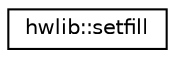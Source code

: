 digraph "Graphical Class Hierarchy"
{
  edge [fontname="Helvetica",fontsize="10",labelfontname="Helvetica",labelfontsize="10"];
  node [fontname="Helvetica",fontsize="10",shape=record];
  rankdir="LR";
  Node0 [label="hwlib::setfill",height=0.2,width=0.4,color="black", fillcolor="white", style="filled",URL="$structhwlib_1_1setfill.html",tooltip="ostream filler character manipulator "];
}
